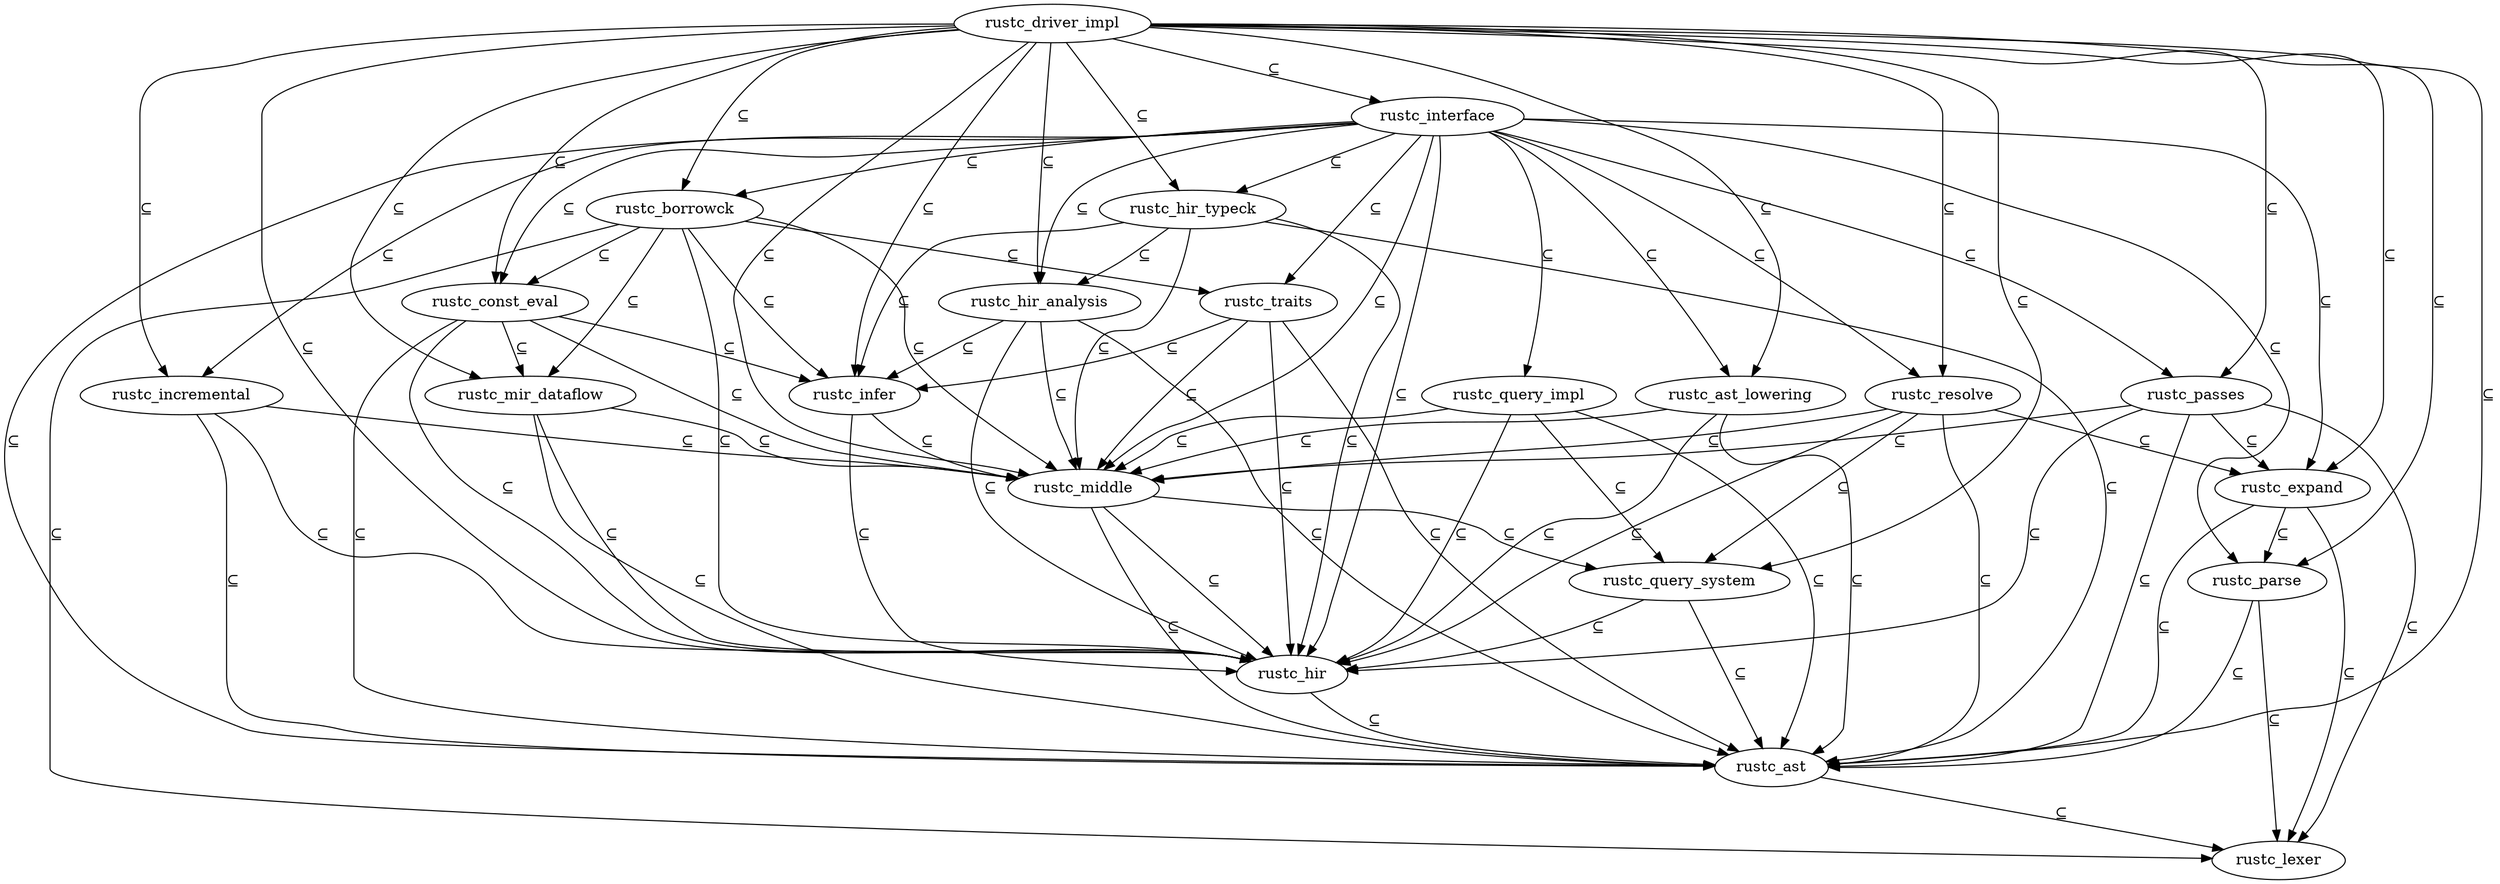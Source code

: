 digraph example2 {
    N0[label="rustc_ast"];
    N1[label="rustc_ast_lowering"];
    N2[label="rustc_borrowck"];
    N3[label="rustc_const_eval"];
    N4[label="rustc_driver_impl"];
    N5[label="rustc_expand"];
    N6[label="rustc_hir"];
    N7[label="rustc_hir_analysis"];
    N8[label="rustc_hir_typeck"];
    N9[label="rustc_incremental"];
    N10[label="rustc_infer"];
    N11[label="rustc_interface"];
    N12[label="rustc_lexer"];
    N13[label="rustc_middle"];
    N14[label="rustc_mir_dataflow"];
    N15[label="rustc_parse"];
    N16[label="rustc_passes"];
    N17[label="rustc_query_impl"];
    N18[label="rustc_query_system"];
    N19[label="rustc_resolve"];
    N20[label="rustc_traits"];
    N7 -> N0[label="&sube;"];
    N7 -> N6[label="&sube;"];
    N7 -> N10[label="&sube;"];
    N7 -> N13[label="&sube;"];
    N15 -> N0[label="&sube;"];
    N15 -> N12[label="&sube;"];
    N1 -> N0[label="&sube;"];
    N1 -> N6[label="&sube;"];
    N1 -> N13[label="&sube;"];
    N18 -> N0[label="&sube;"];
    N18 -> N6[label="&sube;"];
    N14 -> N0[label="&sube;"];
    N14 -> N6[label="&sube;"];
    N14 -> N13[label="&sube;"];
    N0 -> N12[label="&sube;"];
    N5 -> N0[label="&sube;"];
    N5 -> N12[label="&sube;"];
    N5 -> N15[label="&sube;"];
    N3 -> N0[label="&sube;"];
    N3 -> N6[label="&sube;"];
    N3 -> N10[label="&sube;"];
    N3 -> N13[label="&sube;"];
    N3 -> N14[label="&sube;"];
    N4 -> N0[label="&sube;"];
    N4 -> N1[label="&sube;"];
    N4 -> N2[label="&sube;"];
    N4 -> N3[label="&sube;"];
    N4 -> N5[label="&sube;"];
    N4 -> N6[label="&sube;"];
    N4 -> N7[label="&sube;"];
    N4 -> N8[label="&sube;"];
    N4 -> N9[label="&sube;"];
    N4 -> N10[label="&sube;"];
    N4 -> N11[label="&sube;"];
    N4 -> N13[label="&sube;"];
    N4 -> N14[label="&sube;"];
    N4 -> N15[label="&sube;"];
    N4 -> N16[label="&sube;"];
    N4 -> N18[label="&sube;"];
    N4 -> N19[label="&sube;"];
    N20 -> N0[label="&sube;"];
    N20 -> N6[label="&sube;"];
    N20 -> N10[label="&sube;"];
    N20 -> N13[label="&sube;"];
    N2 -> N3[label="&sube;"];
    N2 -> N6[label="&sube;"];
    N2 -> N10[label="&sube;"];
    N2 -> N12[label="&sube;"];
    N2 -> N13[label="&sube;"];
    N2 -> N14[label="&sube;"];
    N2 -> N20[label="&sube;"];
    N10 -> N6[label="&sube;"];
    N10 -> N13[label="&sube;"];
    N19 -> N0[label="&sube;"];
    N19 -> N5[label="&sube;"];
    N19 -> N6[label="&sube;"];
    N19 -> N13[label="&sube;"];
    N19 -> N18[label="&sube;"];
    N17 -> N0[label="&sube;"];
    N17 -> N6[label="&sube;"];
    N17 -> N13[label="&sube;"];
    N17 -> N18[label="&sube;"];
    N13 -> N0[label="&sube;"];
    N13 -> N6[label="&sube;"];
    N13 -> N18[label="&sube;"];
    N16 -> N0[label="&sube;"];
    N16 -> N5[label="&sube;"];
    N16 -> N6[label="&sube;"];
    N16 -> N12[label="&sube;"];
    N16 -> N13[label="&sube;"];
    N8 -> N0[label="&sube;"];
    N8 -> N6[label="&sube;"];
    N8 -> N7[label="&sube;"];
    N8 -> N10[label="&sube;"];
    N8 -> N13[label="&sube;"];
    N11 -> N0[label="&sube;"];
    N11 -> N1[label="&sube;"];
    N11 -> N2[label="&sube;"];
    N11 -> N3[label="&sube;"];
    N11 -> N5[label="&sube;"];
    N11 -> N6[label="&sube;"];
    N11 -> N7[label="&sube;"];
    N11 -> N8[label="&sube;"];
    N11 -> N9[label="&sube;"];
    N11 -> N13[label="&sube;"];
    N11 -> N15[label="&sube;"];
    N11 -> N16[label="&sube;"];
    N11 -> N17[label="&sube;"];
    N11 -> N19[label="&sube;"];
    N11 -> N20[label="&sube;"];
    N9 -> N0[label="&sube;"];
    N9 -> N6[label="&sube;"];
    N9 -> N13[label="&sube;"];
    N6 -> N0[label="&sube;"];
}
